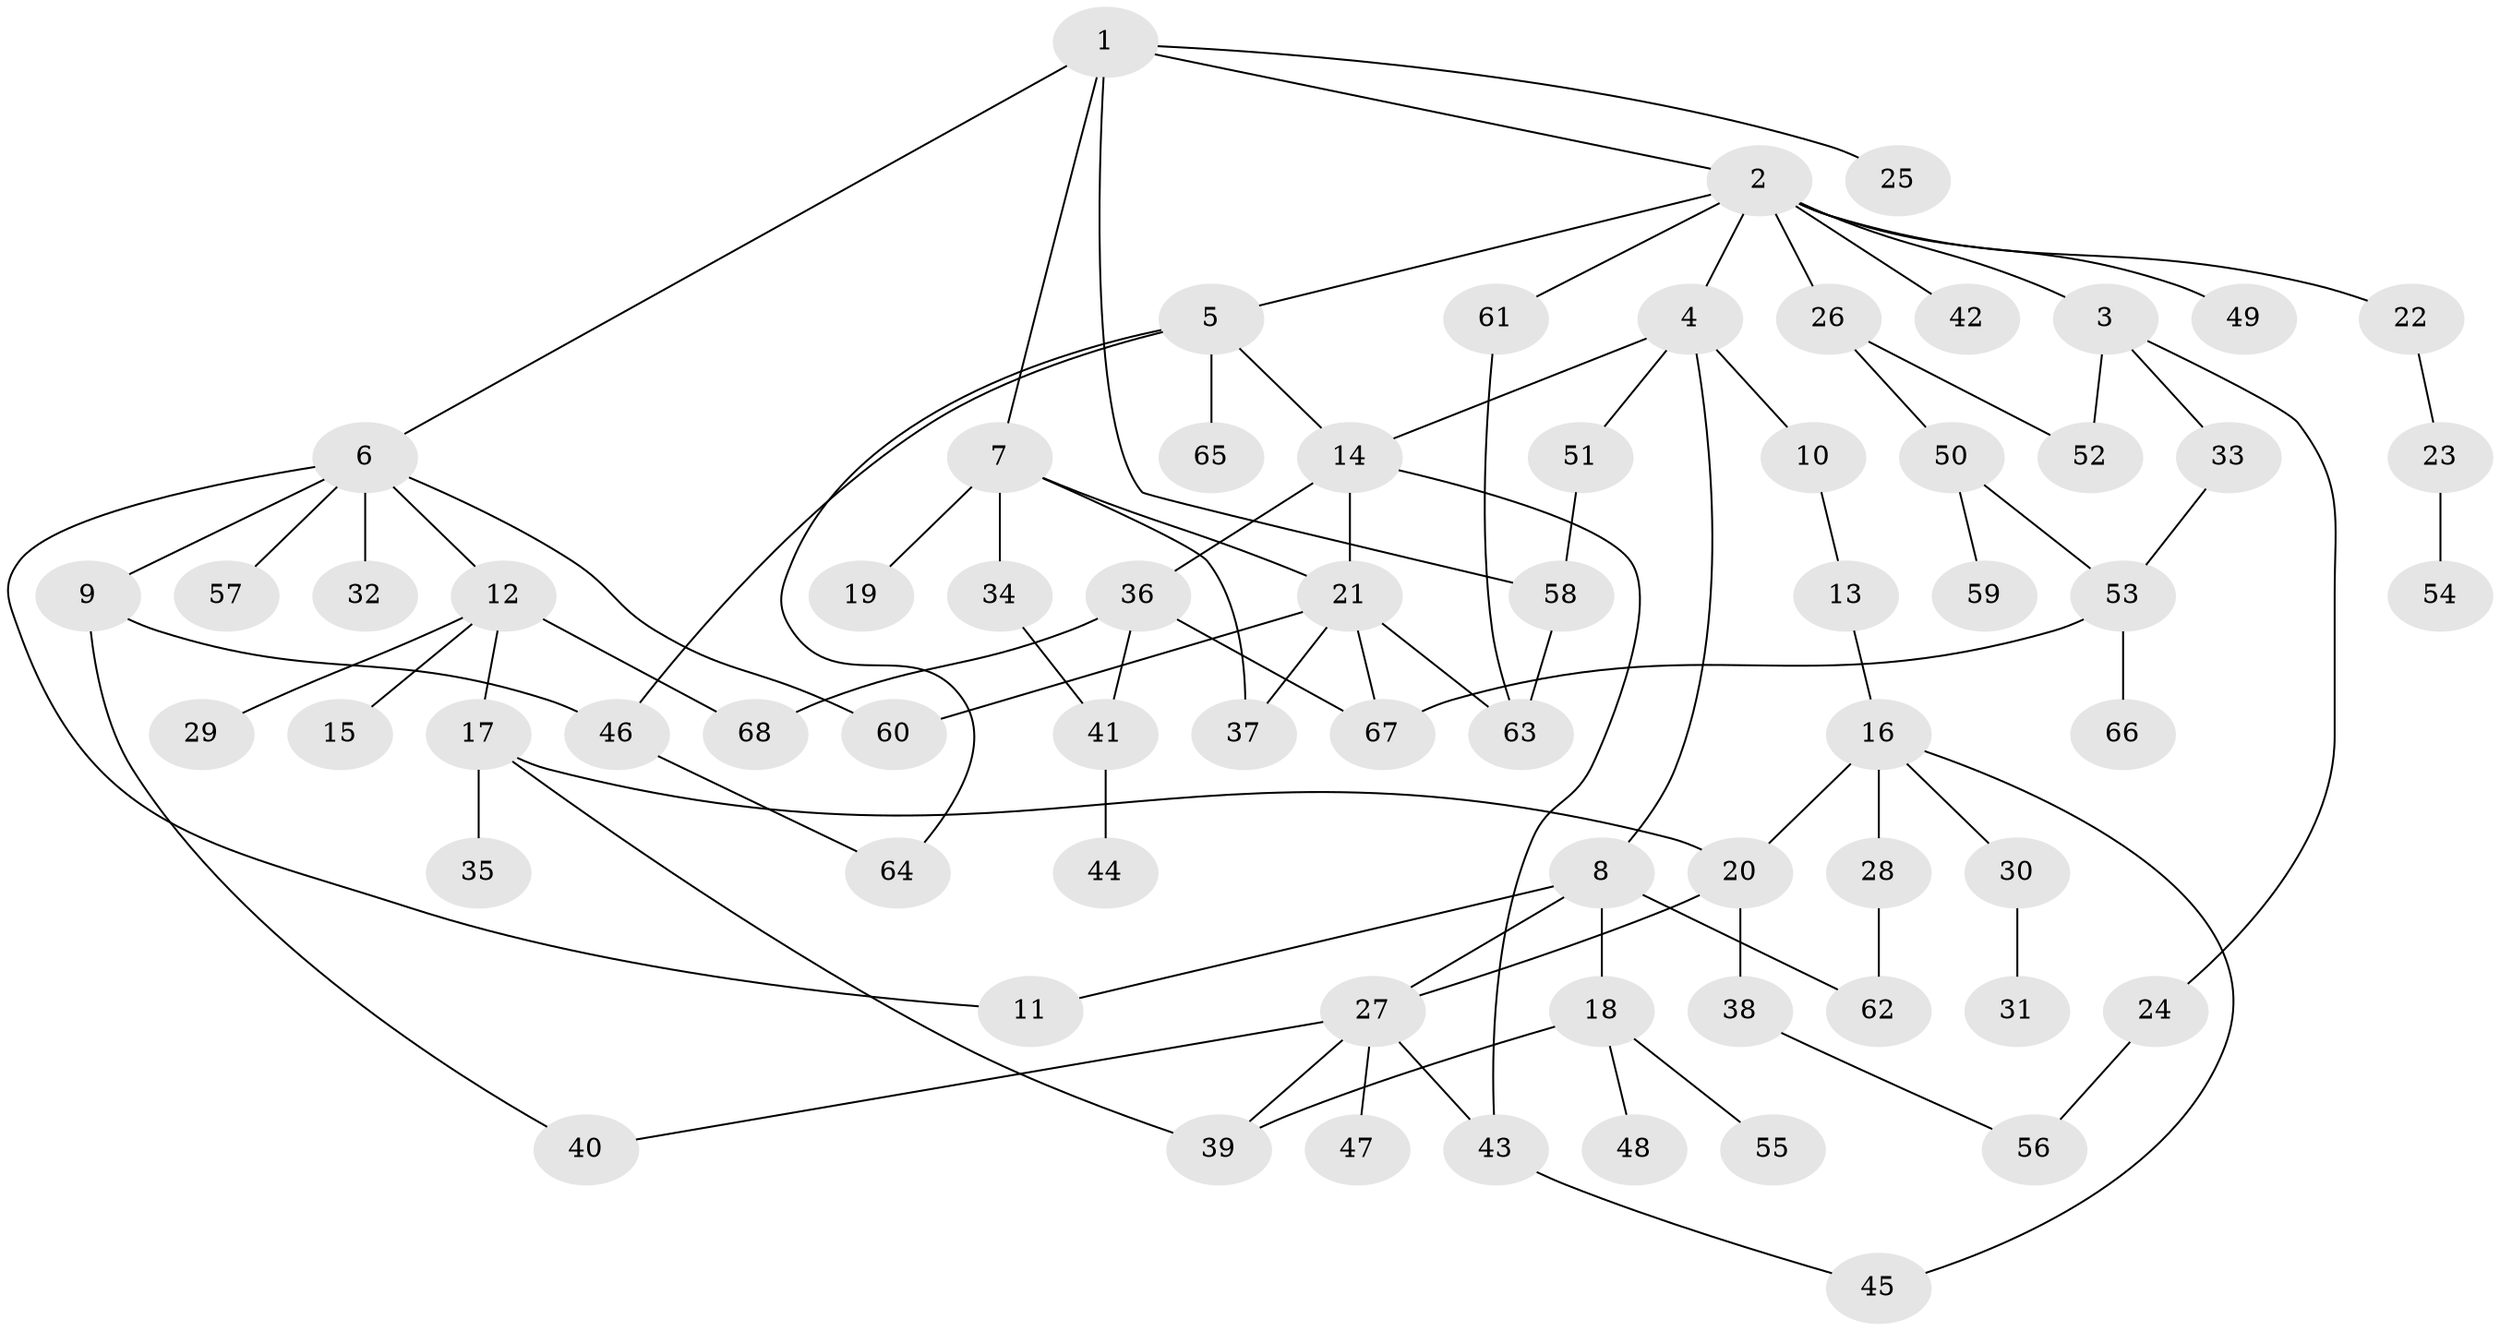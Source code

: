 // Generated by graph-tools (version 1.1) at 2025/34/03/09/25 02:34:12]
// undirected, 68 vertices, 92 edges
graph export_dot {
graph [start="1"]
  node [color=gray90,style=filled];
  1;
  2;
  3;
  4;
  5;
  6;
  7;
  8;
  9;
  10;
  11;
  12;
  13;
  14;
  15;
  16;
  17;
  18;
  19;
  20;
  21;
  22;
  23;
  24;
  25;
  26;
  27;
  28;
  29;
  30;
  31;
  32;
  33;
  34;
  35;
  36;
  37;
  38;
  39;
  40;
  41;
  42;
  43;
  44;
  45;
  46;
  47;
  48;
  49;
  50;
  51;
  52;
  53;
  54;
  55;
  56;
  57;
  58;
  59;
  60;
  61;
  62;
  63;
  64;
  65;
  66;
  67;
  68;
  1 -- 2;
  1 -- 6;
  1 -- 7;
  1 -- 25;
  1 -- 58;
  2 -- 3;
  2 -- 4;
  2 -- 5;
  2 -- 22;
  2 -- 26;
  2 -- 42;
  2 -- 49;
  2 -- 61;
  3 -- 24;
  3 -- 33;
  3 -- 52;
  4 -- 8;
  4 -- 10;
  4 -- 51;
  4 -- 14;
  5 -- 14;
  5 -- 46;
  5 -- 64;
  5 -- 65;
  6 -- 9;
  6 -- 12;
  6 -- 32;
  6 -- 57;
  6 -- 60;
  6 -- 11;
  7 -- 19;
  7 -- 21;
  7 -- 34;
  7 -- 37;
  8 -- 11;
  8 -- 18;
  8 -- 62;
  8 -- 27;
  9 -- 40;
  9 -- 46;
  10 -- 13;
  12 -- 15;
  12 -- 17;
  12 -- 29;
  12 -- 68;
  13 -- 16;
  14 -- 36;
  14 -- 43;
  14 -- 21;
  16 -- 28;
  16 -- 30;
  16 -- 45;
  16 -- 20;
  17 -- 20;
  17 -- 35;
  17 -- 39;
  18 -- 39;
  18 -- 48;
  18 -- 55;
  20 -- 27;
  20 -- 38;
  21 -- 60;
  21 -- 63;
  21 -- 37;
  21 -- 67;
  22 -- 23;
  23 -- 54;
  24 -- 56;
  26 -- 50;
  26 -- 52;
  27 -- 40;
  27 -- 47;
  27 -- 39;
  27 -- 43;
  28 -- 62;
  30 -- 31;
  33 -- 53;
  34 -- 41;
  36 -- 68;
  36 -- 41;
  36 -- 67;
  38 -- 56;
  41 -- 44;
  43 -- 45;
  46 -- 64;
  50 -- 59;
  50 -- 53;
  51 -- 58;
  53 -- 66;
  53 -- 67;
  58 -- 63;
  61 -- 63;
}
